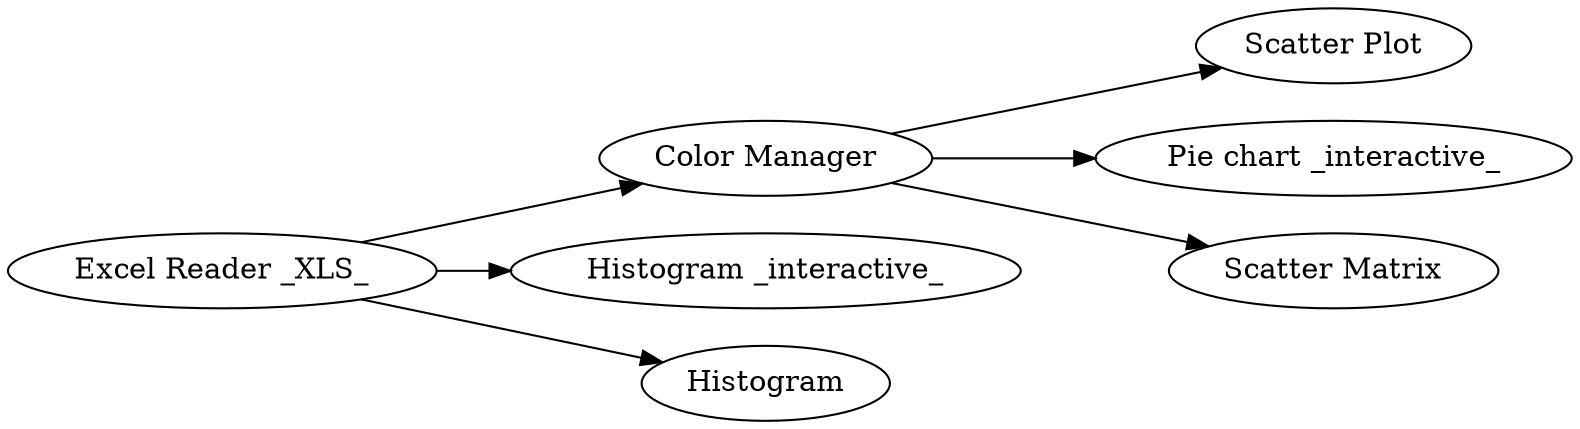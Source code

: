 digraph {
	3 -> 2
	3 -> 7
	3 -> 4
	1 -> 6
	1 -> 3
	1 -> 5
	5 [label=Histogram]
	1 [label="Excel Reader _XLS_"]
	7 [label="Pie chart _interactive_"]
	4 [label="Scatter Matrix"]
	6 [label="Histogram _interactive_"]
	3 [label="Color Manager"]
	2 [label="Scatter Plot"]
	rankdir=LR
}
